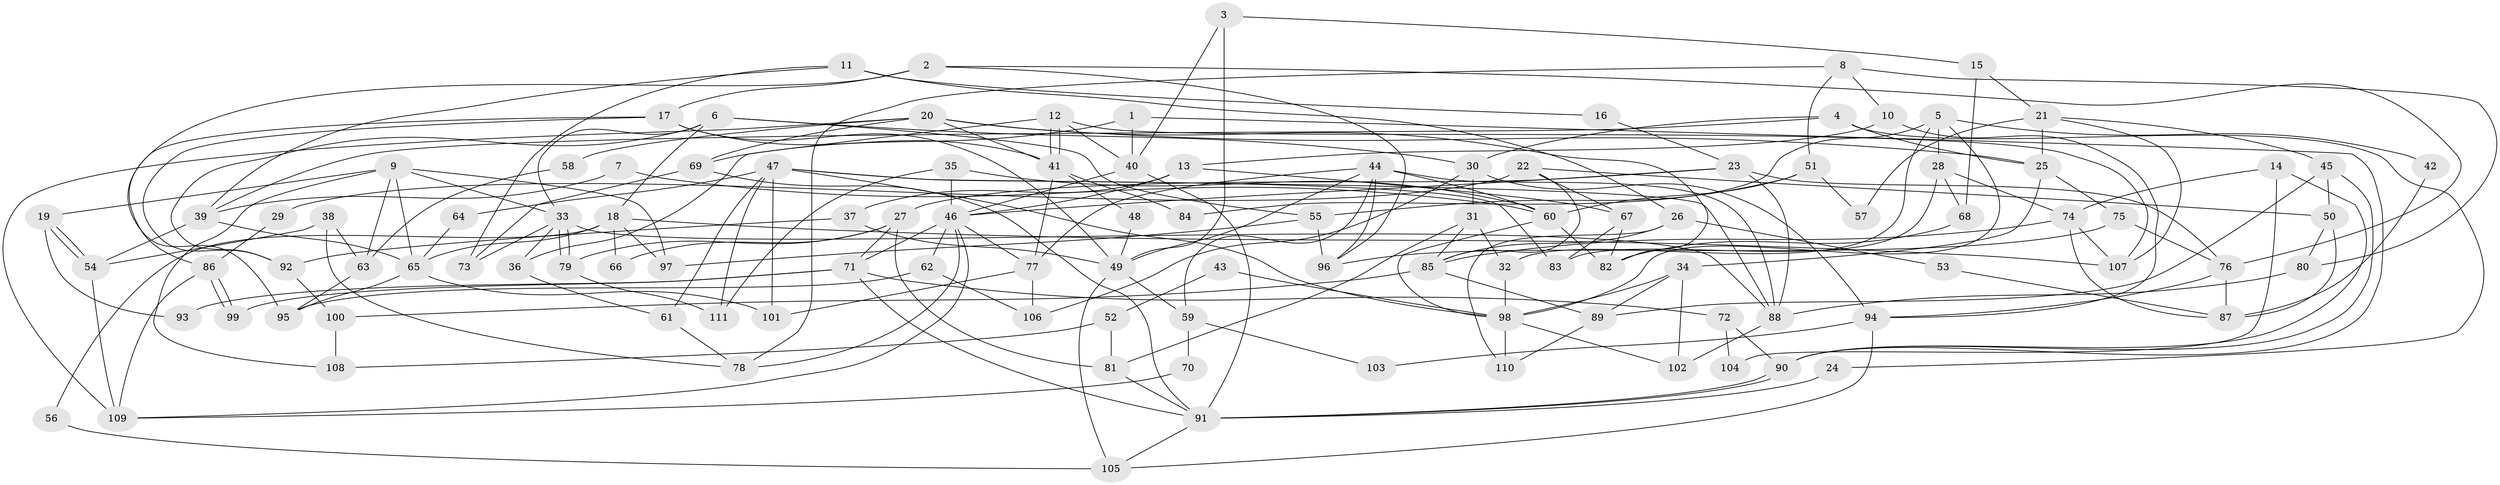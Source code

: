 // Generated by graph-tools (version 1.1) at 2025/50/03/09/25 03:50:06]
// undirected, 111 vertices, 222 edges
graph export_dot {
graph [start="1"]
  node [color=gray90,style=filled];
  1;
  2;
  3;
  4;
  5;
  6;
  7;
  8;
  9;
  10;
  11;
  12;
  13;
  14;
  15;
  16;
  17;
  18;
  19;
  20;
  21;
  22;
  23;
  24;
  25;
  26;
  27;
  28;
  29;
  30;
  31;
  32;
  33;
  34;
  35;
  36;
  37;
  38;
  39;
  40;
  41;
  42;
  43;
  44;
  45;
  46;
  47;
  48;
  49;
  50;
  51;
  52;
  53;
  54;
  55;
  56;
  57;
  58;
  59;
  60;
  61;
  62;
  63;
  64;
  65;
  66;
  67;
  68;
  69;
  70;
  71;
  72;
  73;
  74;
  75;
  76;
  77;
  78;
  79;
  80;
  81;
  82;
  83;
  84;
  85;
  86;
  87;
  88;
  89;
  90;
  91;
  92;
  93;
  94;
  95;
  96;
  97;
  98;
  99;
  100;
  101;
  102;
  103;
  104;
  105;
  106;
  107;
  108;
  109;
  110;
  111;
  1 -- 90;
  1 -- 40;
  1 -- 69;
  2 -- 95;
  2 -- 17;
  2 -- 76;
  2 -- 96;
  3 -- 40;
  3 -- 49;
  3 -- 15;
  4 -- 25;
  4 -- 30;
  4 -- 24;
  4 -- 39;
  5 -- 98;
  5 -- 32;
  5 -- 28;
  5 -- 42;
  5 -- 84;
  6 -- 55;
  6 -- 33;
  6 -- 18;
  6 -- 30;
  6 -- 92;
  7 -- 39;
  7 -- 60;
  8 -- 78;
  8 -- 10;
  8 -- 51;
  8 -- 80;
  9 -- 65;
  9 -- 97;
  9 -- 19;
  9 -- 33;
  9 -- 63;
  9 -- 108;
  10 -- 94;
  10 -- 13;
  11 -- 39;
  11 -- 73;
  11 -- 16;
  11 -- 26;
  12 -- 40;
  12 -- 41;
  12 -- 41;
  12 -- 36;
  12 -- 107;
  13 -- 37;
  13 -- 46;
  13 -- 67;
  14 -- 74;
  14 -- 90;
  14 -- 104;
  15 -- 21;
  15 -- 68;
  16 -- 23;
  17 -- 86;
  17 -- 41;
  17 -- 49;
  17 -- 92;
  18 -- 107;
  18 -- 56;
  18 -- 65;
  18 -- 66;
  18 -- 97;
  19 -- 54;
  19 -- 54;
  19 -- 93;
  20 -- 82;
  20 -- 69;
  20 -- 25;
  20 -- 41;
  20 -- 58;
  20 -- 109;
  21 -- 107;
  21 -- 45;
  21 -- 25;
  21 -- 57;
  22 -- 50;
  22 -- 67;
  22 -- 29;
  22 -- 85;
  23 -- 76;
  23 -- 46;
  23 -- 27;
  23 -- 88;
  24 -- 91;
  25 -- 34;
  25 -- 75;
  26 -- 85;
  26 -- 53;
  26 -- 110;
  27 -- 81;
  27 -- 66;
  27 -- 71;
  27 -- 79;
  28 -- 83;
  28 -- 68;
  28 -- 74;
  29 -- 86;
  30 -- 94;
  30 -- 31;
  30 -- 106;
  31 -- 85;
  31 -- 32;
  31 -- 81;
  32 -- 98;
  33 -- 79;
  33 -- 79;
  33 -- 36;
  33 -- 73;
  33 -- 88;
  34 -- 102;
  34 -- 89;
  34 -- 98;
  35 -- 111;
  35 -- 46;
  35 -- 60;
  36 -- 61;
  37 -- 92;
  37 -- 49;
  38 -- 78;
  38 -- 54;
  38 -- 63;
  39 -- 65;
  39 -- 54;
  40 -- 46;
  40 -- 91;
  41 -- 48;
  41 -- 77;
  41 -- 84;
  42 -- 87;
  43 -- 98;
  43 -- 52;
  44 -- 77;
  44 -- 88;
  44 -- 49;
  44 -- 59;
  44 -- 60;
  44 -- 96;
  45 -- 89;
  45 -- 50;
  45 -- 90;
  46 -- 77;
  46 -- 109;
  46 -- 62;
  46 -- 71;
  46 -- 78;
  47 -- 88;
  47 -- 98;
  47 -- 61;
  47 -- 64;
  47 -- 83;
  47 -- 101;
  47 -- 111;
  48 -- 49;
  49 -- 59;
  49 -- 105;
  50 -- 87;
  50 -- 80;
  51 -- 60;
  51 -- 55;
  51 -- 57;
  52 -- 108;
  52 -- 81;
  53 -- 87;
  54 -- 109;
  55 -- 96;
  55 -- 97;
  56 -- 105;
  58 -- 63;
  59 -- 70;
  59 -- 103;
  60 -- 82;
  60 -- 98;
  61 -- 78;
  62 -- 95;
  62 -- 106;
  63 -- 95;
  64 -- 65;
  65 -- 101;
  65 -- 95;
  67 -- 82;
  67 -- 83;
  68 -- 82;
  69 -- 91;
  69 -- 73;
  70 -- 109;
  71 -- 72;
  71 -- 91;
  71 -- 93;
  71 -- 99;
  72 -- 90;
  72 -- 104;
  74 -- 85;
  74 -- 87;
  74 -- 107;
  75 -- 96;
  75 -- 76;
  76 -- 87;
  76 -- 94;
  77 -- 106;
  77 -- 101;
  79 -- 111;
  80 -- 88;
  81 -- 91;
  85 -- 89;
  85 -- 100;
  86 -- 109;
  86 -- 99;
  86 -- 99;
  88 -- 102;
  89 -- 110;
  90 -- 91;
  90 -- 91;
  91 -- 105;
  92 -- 100;
  94 -- 105;
  94 -- 103;
  98 -- 102;
  98 -- 110;
  100 -- 108;
}

